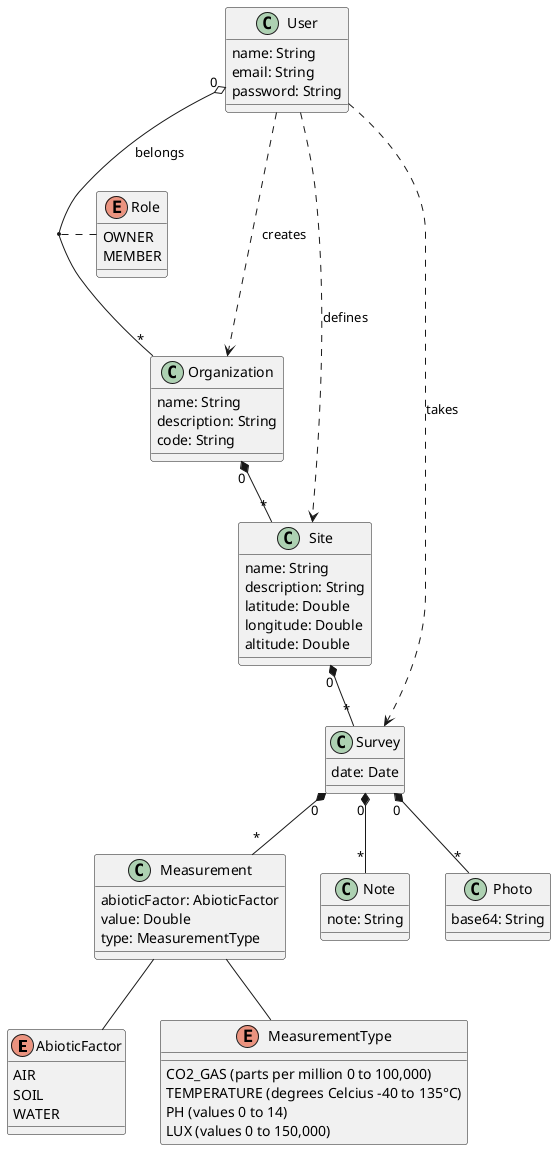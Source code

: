 @startuml

enum AbioticFactor {
  AIR
  SOIL
  WATER
}

enum MeasurementType {
  CO2_GAS (parts per million 0 to 100,000)
  TEMPERATURE (degrees Celcius –40 to 135°C)
  PH (values 0 to 14)
  LUX (values 0 to 150,000)
}

class Measurement {
  abioticFactor: AbioticFactor
  value: Double
  type: MeasurementType
}

class Note {
  note: String
}

class Organization {
  name: String
  description: String
  code: String
}

class Photo {
  base64: String
}

enum Role {
  OWNER
  MEMBER
}

class Survey {
  date: Date 
}

class Site {
  name: String
  description: String
  latitude: Double
  longitude: Double
  altitude: Double
}

class User {
  name: String
  email: String
  password: String
}

User ..> Organization: creates
User ..> Site: defines
User ..> Survey: takes

Measurement -- AbioticFactor
Measurement -- MeasurementType

User "0" o-- "*" Organization: belongs
(User, Organization) .. Role
Organization "0" *-- "*" Site

Site "0" *-- "*" Survey

Survey "0" *-- "*" Note
Survey "0" *-- "*" Photo
Survey "0" *-- "*" Measurement

@enduml